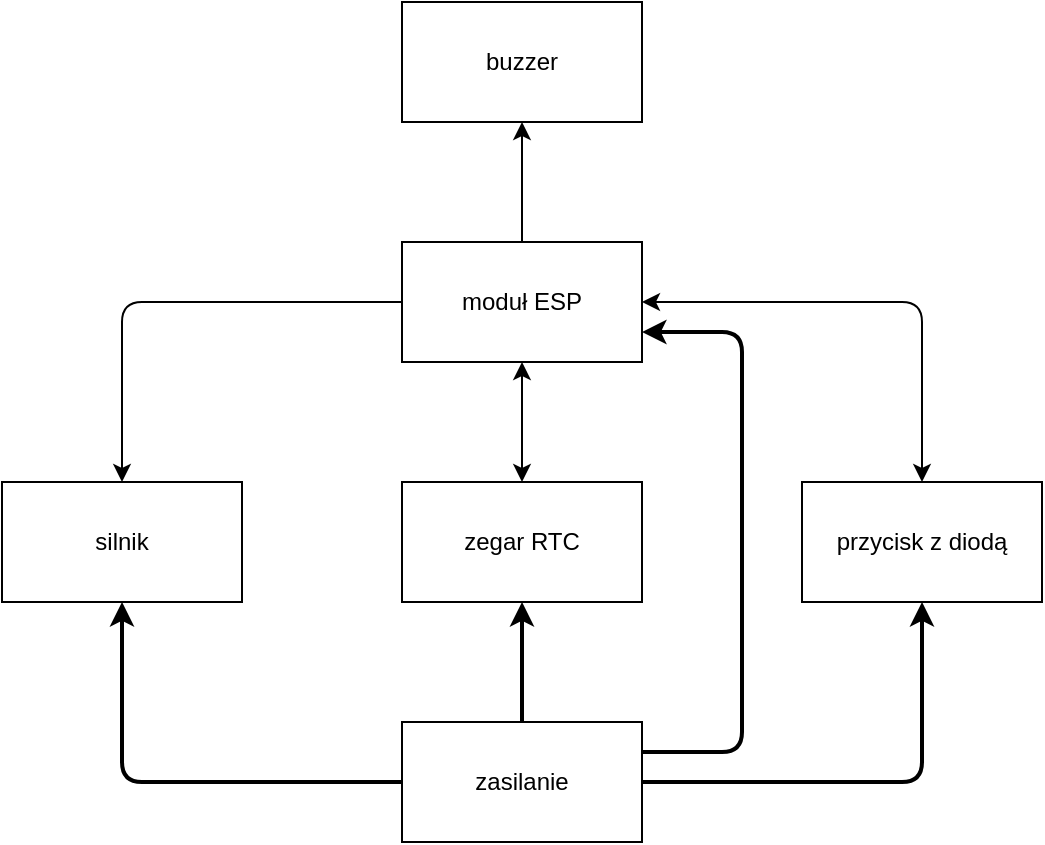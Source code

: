 <mxfile version="13.7.7" type="device"><diagram id="iDGFHa8es3SGmPxhMm0d" name="Page-1"><mxGraphModel dx="790" dy="423" grid="0" gridSize="10" guides="1" tooltips="1" connect="1" arrows="1" fold="1" page="1" pageScale="1" pageWidth="827" pageHeight="1169" math="0" shadow="0"><root><mxCell id="0"/><mxCell id="1" parent="0"/><mxCell id="TS-PVrwYhwj7rwQ2mJS--1" value="moduł ESP" style="rounded=0;whiteSpace=wrap;html=1;" vertex="1" parent="1"><mxGeometry x="360" y="200" width="120" height="60" as="geometry"/></mxCell><mxCell id="TS-PVrwYhwj7rwQ2mJS--2" value="zasilanie" style="rounded=0;whiteSpace=wrap;html=1;" vertex="1" parent="1"><mxGeometry x="360" y="440" width="120" height="60" as="geometry"/></mxCell><mxCell id="TS-PVrwYhwj7rwQ2mJS--4" value="przycisk z diodą" style="rounded=0;whiteSpace=wrap;html=1;" vertex="1" parent="1"><mxGeometry x="560" y="320" width="120" height="60" as="geometry"/></mxCell><mxCell id="TS-PVrwYhwj7rwQ2mJS--5" value="silnik" style="rounded=0;whiteSpace=wrap;html=1;" vertex="1" parent="1"><mxGeometry x="160" y="320" width="120" height="60" as="geometry"/></mxCell><mxCell id="TS-PVrwYhwj7rwQ2mJS--7" value="" style="endArrow=classic;html=1;exitX=1;exitY=0.25;exitDx=0;exitDy=0;entryX=1;entryY=0.75;entryDx=0;entryDy=0;strokeWidth=2;" edge="1" parent="1" source="TS-PVrwYhwj7rwQ2mJS--2" target="TS-PVrwYhwj7rwQ2mJS--1"><mxGeometry width="50" height="50" relative="1" as="geometry"><mxPoint x="380" y="490" as="sourcePoint"/><mxPoint x="430" y="440" as="targetPoint"/><Array as="points"><mxPoint x="530" y="455"/><mxPoint x="530" y="245"/></Array></mxGeometry></mxCell><mxCell id="TS-PVrwYhwj7rwQ2mJS--8" value="" style="endArrow=classic;html=1;exitX=0;exitY=0.5;exitDx=0;exitDy=0;entryX=0.5;entryY=1;entryDx=0;entryDy=0;strokeWidth=2;" edge="1" parent="1" source="TS-PVrwYhwj7rwQ2mJS--2" target="TS-PVrwYhwj7rwQ2mJS--5"><mxGeometry width="50" height="50" relative="1" as="geometry"><mxPoint x="380" y="490" as="sourcePoint"/><mxPoint x="430" y="440" as="targetPoint"/><Array as="points"><mxPoint x="220" y="470"/></Array></mxGeometry></mxCell><mxCell id="TS-PVrwYhwj7rwQ2mJS--9" value="" style="endArrow=classic;html=1;exitX=1;exitY=0.5;exitDx=0;exitDy=0;strokeWidth=2;" edge="1" parent="1" source="TS-PVrwYhwj7rwQ2mJS--2" target="TS-PVrwYhwj7rwQ2mJS--4"><mxGeometry width="50" height="50" relative="1" as="geometry"><mxPoint x="380" y="490" as="sourcePoint"/><mxPoint x="430" y="440" as="targetPoint"/><Array as="points"><mxPoint x="620" y="470"/></Array></mxGeometry></mxCell><mxCell id="TS-PVrwYhwj7rwQ2mJS--10" value="" style="endArrow=classic;html=1;exitX=0;exitY=0.5;exitDx=0;exitDy=0;entryX=0.5;entryY=0;entryDx=0;entryDy=0;" edge="1" parent="1" source="TS-PVrwYhwj7rwQ2mJS--1" target="TS-PVrwYhwj7rwQ2mJS--5"><mxGeometry width="50" height="50" relative="1" as="geometry"><mxPoint x="380" y="490" as="sourcePoint"/><mxPoint x="430" y="440" as="targetPoint"/><Array as="points"><mxPoint x="220" y="230"/></Array></mxGeometry></mxCell><mxCell id="TS-PVrwYhwj7rwQ2mJS--11" value="buzzer" style="rounded=0;whiteSpace=wrap;html=1;" vertex="1" parent="1"><mxGeometry x="360" y="80" width="120" height="60" as="geometry"/></mxCell><mxCell id="TS-PVrwYhwj7rwQ2mJS--12" value="" style="endArrow=classic;html=1;exitX=0.5;exitY=0;exitDx=0;exitDy=0;entryX=0.5;entryY=1;entryDx=0;entryDy=0;" edge="1" parent="1" source="TS-PVrwYhwj7rwQ2mJS--1" target="TS-PVrwYhwj7rwQ2mJS--11"><mxGeometry width="50" height="50" relative="1" as="geometry"><mxPoint x="380" y="490" as="sourcePoint"/><mxPoint x="430" y="440" as="targetPoint"/></mxGeometry></mxCell><mxCell id="TS-PVrwYhwj7rwQ2mJS--15" value="" style="endArrow=classic;startArrow=classic;html=1;exitX=1;exitY=0.5;exitDx=0;exitDy=0;entryX=0.5;entryY=0;entryDx=0;entryDy=0;rounded=1;" edge="1" parent="1" source="TS-PVrwYhwj7rwQ2mJS--1" target="TS-PVrwYhwj7rwQ2mJS--4"><mxGeometry width="50" height="50" relative="1" as="geometry"><mxPoint x="380" y="490" as="sourcePoint"/><mxPoint x="430" y="440" as="targetPoint"/><Array as="points"><mxPoint x="620" y="230"/></Array></mxGeometry></mxCell><mxCell id="TS-PVrwYhwj7rwQ2mJS--3" value="zegar RTC" style="rounded=0;whiteSpace=wrap;html=1;" vertex="1" parent="1"><mxGeometry x="360" y="320" width="120" height="60" as="geometry"/></mxCell><mxCell id="TS-PVrwYhwj7rwQ2mJS--19" value="" style="endArrow=classic;html=1;exitX=0.5;exitY=0;exitDx=0;exitDy=0;entryX=0.5;entryY=1;entryDx=0;entryDy=0;strokeWidth=2;" edge="1" parent="1" source="TS-PVrwYhwj7rwQ2mJS--2" target="TS-PVrwYhwj7rwQ2mJS--3"><mxGeometry width="50" height="50" relative="1" as="geometry"><mxPoint x="460" y="555" as="sourcePoint"/><mxPoint x="360" y="230" as="targetPoint"/></mxGeometry></mxCell><mxCell id="TS-PVrwYhwj7rwQ2mJS--20" value="" style="endArrow=classic;startArrow=classic;html=1;entryX=0.5;entryY=1;entryDx=0;entryDy=0;exitX=0.5;exitY=0;exitDx=0;exitDy=0;" edge="1" parent="1" source="TS-PVrwYhwj7rwQ2mJS--3" target="TS-PVrwYhwj7rwQ2mJS--1"><mxGeometry width="50" height="50" relative="1" as="geometry"><mxPoint x="390" y="420" as="sourcePoint"/><mxPoint x="440" y="370" as="targetPoint"/></mxGeometry></mxCell></root></mxGraphModel></diagram></mxfile>